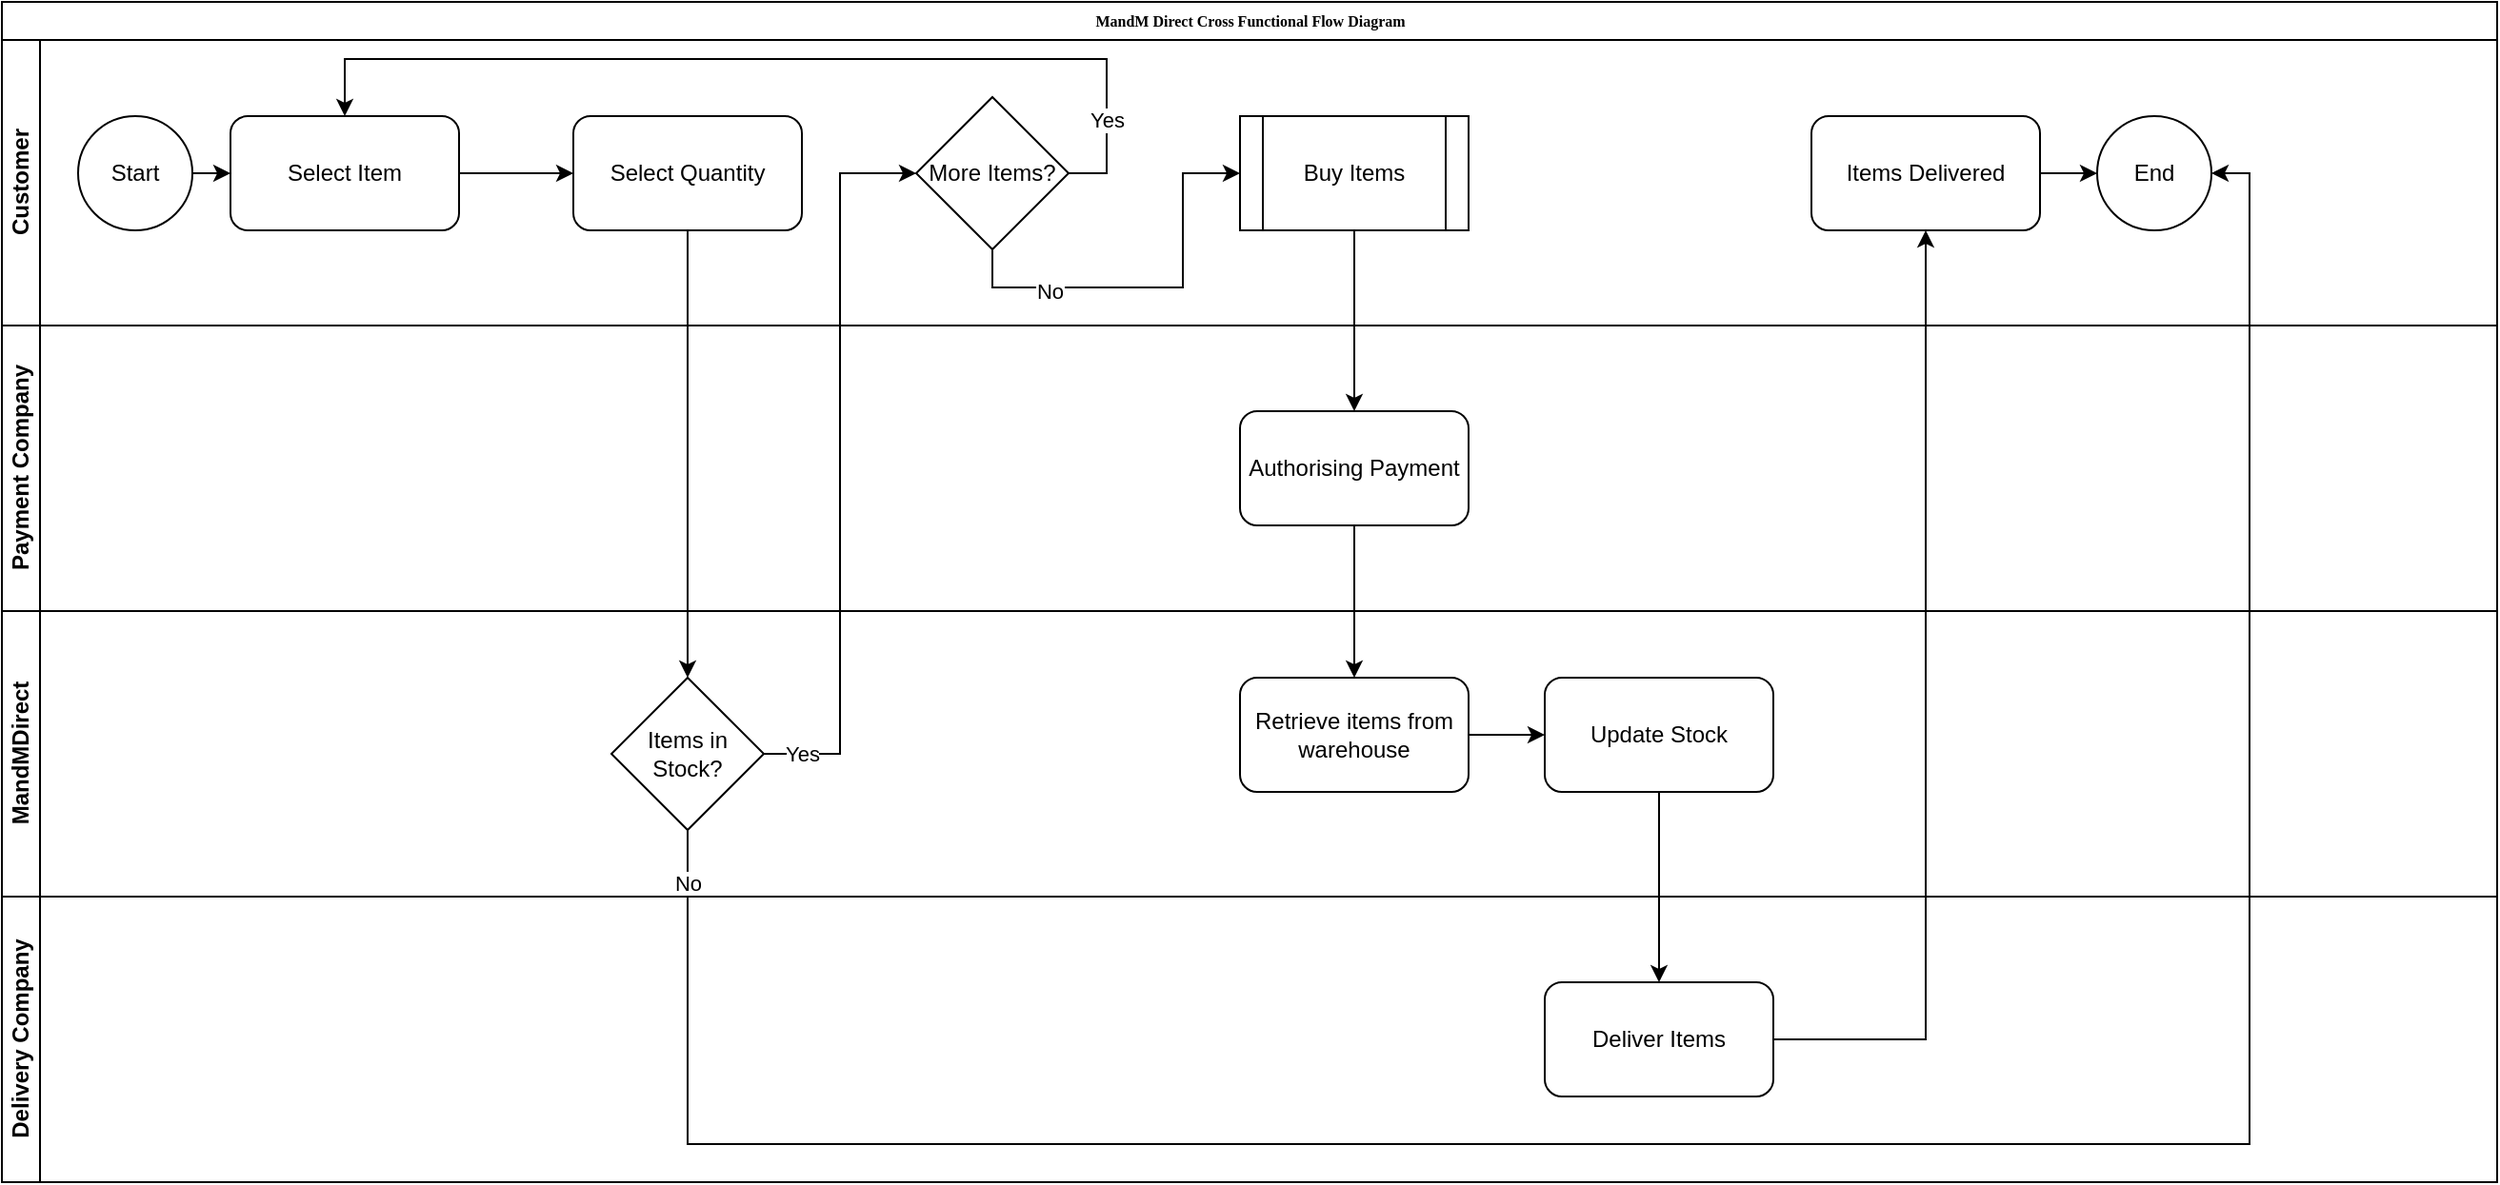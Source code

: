 <mxfile version="15.4.3" type="github">
  <diagram name="Page-1" id="c7488fd3-1785-93aa-aadb-54a6760d102a">
    <mxGraphModel dx="1422" dy="882" grid="1" gridSize="10" guides="1" tooltips="1" connect="1" arrows="1" fold="1" page="1" pageScale="1" pageWidth="1100" pageHeight="850" background="none" math="0" shadow="0">
      <root>
        <mxCell id="0" />
        <mxCell id="1" parent="0" />
        <mxCell id="2b4e8129b02d487f-1" value="MandM Direct Cross Functional Flow Diagram" style="swimlane;html=1;childLayout=stackLayout;horizontal=1;startSize=20;horizontalStack=0;rounded=0;shadow=0;labelBackgroundColor=none;strokeWidth=1;fontFamily=Verdana;fontSize=8;align=center;" parent="1" vertex="1">
          <mxGeometry x="180" y="70" width="1310" height="470" as="geometry" />
        </mxCell>
        <mxCell id="2b4e8129b02d487f-2" value="Customer" style="swimlane;html=1;startSize=20;horizontal=0;" parent="2b4e8129b02d487f-1" vertex="1">
          <mxGeometry y="20" width="1310" height="150" as="geometry" />
        </mxCell>
        <mxCell id="Obyj6pb3WfSG6S7AB-y4-52" style="edgeStyle=none;rounded=0;orthogonalLoop=1;jettySize=auto;html=1;exitX=1;exitY=0.5;exitDx=0;exitDy=0;entryX=0;entryY=0.5;entryDx=0;entryDy=0;" edge="1" parent="2b4e8129b02d487f-2" source="Obyj6pb3WfSG6S7AB-y4-9" target="Obyj6pb3WfSG6S7AB-y4-39">
          <mxGeometry relative="1" as="geometry" />
        </mxCell>
        <mxCell id="Obyj6pb3WfSG6S7AB-y4-9" value="Start" style="ellipse;whiteSpace=wrap;html=1;aspect=fixed;" vertex="1" parent="2b4e8129b02d487f-2">
          <mxGeometry x="40" y="40" width="60" height="60" as="geometry" />
        </mxCell>
        <mxCell id="Obyj6pb3WfSG6S7AB-y4-15" value="End" style="ellipse;whiteSpace=wrap;html=1;aspect=fixed;" vertex="1" parent="2b4e8129b02d487f-2">
          <mxGeometry x="1100" y="40" width="60" height="60" as="geometry" />
        </mxCell>
        <mxCell id="Obyj6pb3WfSG6S7AB-y4-19" value="Buy Items" style="shape=process;whiteSpace=wrap;html=1;backgroundOutline=1;" vertex="1" parent="2b4e8129b02d487f-2">
          <mxGeometry x="650" y="40" width="120" height="60" as="geometry" />
        </mxCell>
        <mxCell id="Obyj6pb3WfSG6S7AB-y4-53" style="edgeStyle=none;rounded=0;orthogonalLoop=1;jettySize=auto;html=1;exitX=1;exitY=0.5;exitDx=0;exitDy=0;" edge="1" parent="2b4e8129b02d487f-2" source="Obyj6pb3WfSG6S7AB-y4-39" target="Obyj6pb3WfSG6S7AB-y4-50">
          <mxGeometry relative="1" as="geometry" />
        </mxCell>
        <mxCell id="Obyj6pb3WfSG6S7AB-y4-39" value="Select Item" style="rounded=1;whiteSpace=wrap;html=1;" vertex="1" parent="2b4e8129b02d487f-2">
          <mxGeometry x="120" y="40" width="120" height="60" as="geometry" />
        </mxCell>
        <mxCell id="Obyj6pb3WfSG6S7AB-y4-50" value="Select Quantity" style="rounded=1;whiteSpace=wrap;html=1;" vertex="1" parent="2b4e8129b02d487f-2">
          <mxGeometry x="300" y="40" width="120" height="60" as="geometry" />
        </mxCell>
        <mxCell id="Obyj6pb3WfSG6S7AB-y4-58" style="edgeStyle=none;rounded=0;orthogonalLoop=1;jettySize=auto;html=1;exitX=1;exitY=0.5;exitDx=0;exitDy=0;entryX=0;entryY=0.5;entryDx=0;entryDy=0;" edge="1" parent="2b4e8129b02d487f-2" source="Obyj6pb3WfSG6S7AB-y4-57" target="Obyj6pb3WfSG6S7AB-y4-15">
          <mxGeometry relative="1" as="geometry" />
        </mxCell>
        <mxCell id="Obyj6pb3WfSG6S7AB-y4-57" value="Items Delivered" style="rounded=1;whiteSpace=wrap;html=1;" vertex="1" parent="2b4e8129b02d487f-2">
          <mxGeometry x="950" y="40" width="120" height="60" as="geometry" />
        </mxCell>
        <mxCell id="Obyj6pb3WfSG6S7AB-y4-60" value="Yes" style="edgeStyle=none;rounded=0;orthogonalLoop=1;jettySize=auto;html=1;exitX=1;exitY=0.5;exitDx=0;exitDy=0;entryX=0.5;entryY=0;entryDx=0;entryDy=0;" edge="1" parent="2b4e8129b02d487f-2" source="Obyj6pb3WfSG6S7AB-y4-59" target="Obyj6pb3WfSG6S7AB-y4-39">
          <mxGeometry x="-0.81" relative="1" as="geometry">
            <Array as="points">
              <mxPoint x="580" y="70" />
              <mxPoint x="580" y="10" />
              <mxPoint x="180" y="10" />
            </Array>
            <mxPoint as="offset" />
          </mxGeometry>
        </mxCell>
        <mxCell id="Obyj6pb3WfSG6S7AB-y4-63" value="No" style="edgeStyle=none;rounded=0;orthogonalLoop=1;jettySize=auto;html=1;exitX=0.5;exitY=1;exitDx=0;exitDy=0;entryX=0;entryY=0.5;entryDx=0;entryDy=0;" edge="1" parent="2b4e8129b02d487f-2" source="Obyj6pb3WfSG6S7AB-y4-59" target="Obyj6pb3WfSG6S7AB-y4-19">
          <mxGeometry x="-0.53" y="-2" relative="1" as="geometry">
            <Array as="points">
              <mxPoint x="520" y="130" />
              <mxPoint x="620" y="130" />
              <mxPoint x="620" y="70" />
            </Array>
            <mxPoint as="offset" />
          </mxGeometry>
        </mxCell>
        <mxCell id="Obyj6pb3WfSG6S7AB-y4-59" value="More Items?" style="rhombus;whiteSpace=wrap;html=1;" vertex="1" parent="2b4e8129b02d487f-2">
          <mxGeometry x="480" y="30" width="80" height="80" as="geometry" />
        </mxCell>
        <mxCell id="2b4e8129b02d487f-4" value="Payment Company" style="swimlane;html=1;startSize=20;horizontal=0;" parent="2b4e8129b02d487f-1" vertex="1">
          <mxGeometry y="170" width="1310" height="150" as="geometry" />
        </mxCell>
        <mxCell id="Obyj6pb3WfSG6S7AB-y4-22" value="Authorising Payment" style="rounded=1;whiteSpace=wrap;html=1;" vertex="1" parent="2b4e8129b02d487f-4">
          <mxGeometry x="650" y="45" width="120" height="60" as="geometry" />
        </mxCell>
        <mxCell id="2b4e8129b02d487f-3" value="MandMDirect" style="swimlane;html=1;startSize=20;horizontal=0;" parent="2b4e8129b02d487f-1" vertex="1">
          <mxGeometry y="320" width="1310" height="150" as="geometry" />
        </mxCell>
        <mxCell id="Obyj6pb3WfSG6S7AB-y4-30" style="edgeStyle=none;rounded=0;orthogonalLoop=1;jettySize=auto;html=1;exitX=1;exitY=0.5;exitDx=0;exitDy=0;entryX=0;entryY=0.5;entryDx=0;entryDy=0;" edge="1" parent="2b4e8129b02d487f-3" source="Obyj6pb3WfSG6S7AB-y4-29" target="Obyj6pb3WfSG6S7AB-y4-28">
          <mxGeometry relative="1" as="geometry" />
        </mxCell>
        <mxCell id="Obyj6pb3WfSG6S7AB-y4-29" value="Retrieve items from warehouse" style="rounded=1;whiteSpace=wrap;html=1;" vertex="1" parent="2b4e8129b02d487f-3">
          <mxGeometry x="650" y="35" width="120" height="60" as="geometry" />
        </mxCell>
        <mxCell id="Obyj6pb3WfSG6S7AB-y4-28" value="Update Stock" style="rounded=1;whiteSpace=wrap;html=1;" vertex="1" parent="2b4e8129b02d487f-3">
          <mxGeometry x="810" y="35" width="120" height="60" as="geometry" />
        </mxCell>
        <mxCell id="Obyj6pb3WfSG6S7AB-y4-33" value="Items in Stock?" style="rhombus;whiteSpace=wrap;html=1;" vertex="1" parent="2b4e8129b02d487f-3">
          <mxGeometry x="320" y="35" width="80" height="80" as="geometry" />
        </mxCell>
        <mxCell id="Obyj6pb3WfSG6S7AB-y4-36" style="edgeStyle=none;rounded=0;orthogonalLoop=1;jettySize=auto;html=1;exitX=0.5;exitY=1;exitDx=0;exitDy=0;entryX=0.5;entryY=0;entryDx=0;entryDy=0;" edge="1" parent="2b4e8129b02d487f-1" source="Obyj6pb3WfSG6S7AB-y4-22" target="Obyj6pb3WfSG6S7AB-y4-29">
          <mxGeometry relative="1" as="geometry" />
        </mxCell>
        <mxCell id="Obyj6pb3WfSG6S7AB-y4-37" value="No" style="edgeStyle=none;rounded=0;orthogonalLoop=1;jettySize=auto;html=1;exitX=0.5;exitY=1;exitDx=0;exitDy=0;entryX=1;entryY=0.5;entryDx=0;entryDy=0;" edge="1" parent="2b4e8129b02d487f-1" source="Obyj6pb3WfSG6S7AB-y4-33" target="Obyj6pb3WfSG6S7AB-y4-15">
          <mxGeometry x="-0.963" relative="1" as="geometry">
            <Array as="points">
              <mxPoint x="360" y="600" />
              <mxPoint x="1180" y="600" />
              <mxPoint x="1180" y="90" />
            </Array>
            <mxPoint as="offset" />
          </mxGeometry>
        </mxCell>
        <mxCell id="Obyj6pb3WfSG6S7AB-y4-54" style="edgeStyle=none;rounded=0;orthogonalLoop=1;jettySize=auto;html=1;exitX=0.5;exitY=1;exitDx=0;exitDy=0;entryX=0.5;entryY=0;entryDx=0;entryDy=0;" edge="1" parent="2b4e8129b02d487f-1" source="Obyj6pb3WfSG6S7AB-y4-50" target="Obyj6pb3WfSG6S7AB-y4-33">
          <mxGeometry relative="1" as="geometry" />
        </mxCell>
        <mxCell id="Obyj6pb3WfSG6S7AB-y4-56" style="edgeStyle=none;rounded=0;orthogonalLoop=1;jettySize=auto;html=1;exitX=0.5;exitY=1;exitDx=0;exitDy=0;entryX=0.5;entryY=0;entryDx=0;entryDy=0;" edge="1" parent="2b4e8129b02d487f-1" source="Obyj6pb3WfSG6S7AB-y4-19" target="Obyj6pb3WfSG6S7AB-y4-22">
          <mxGeometry relative="1" as="geometry" />
        </mxCell>
        <mxCell id="Obyj6pb3WfSG6S7AB-y4-61" value="Yes" style="edgeStyle=none;rounded=0;orthogonalLoop=1;jettySize=auto;html=1;exitX=1;exitY=0.5;exitDx=0;exitDy=0;" edge="1" parent="2b4e8129b02d487f-1" source="Obyj6pb3WfSG6S7AB-y4-33">
          <mxGeometry x="-0.896" relative="1" as="geometry">
            <mxPoint x="480" y="90" as="targetPoint" />
            <Array as="points">
              <mxPoint x="440" y="395" />
              <mxPoint x="440" y="90" />
            </Array>
            <mxPoint as="offset" />
          </mxGeometry>
        </mxCell>
        <mxCell id="Obyj6pb3WfSG6S7AB-y4-1" value="Delivery Company" style="swimlane;html=1;startSize=20;horizontal=0;" vertex="1" parent="1">
          <mxGeometry x="180" y="540" width="1310" height="150" as="geometry" />
        </mxCell>
        <mxCell id="Obyj6pb3WfSG6S7AB-y4-27" value="Deliver Items" style="rounded=1;whiteSpace=wrap;html=1;" vertex="1" parent="Obyj6pb3WfSG6S7AB-y4-1">
          <mxGeometry x="810" y="45" width="120" height="60" as="geometry" />
        </mxCell>
        <mxCell id="Obyj6pb3WfSG6S7AB-y4-31" style="edgeStyle=none;rounded=0;orthogonalLoop=1;jettySize=auto;html=1;exitX=0.5;exitY=1;exitDx=0;exitDy=0;entryX=0.5;entryY=0;entryDx=0;entryDy=0;" edge="1" parent="1" source="Obyj6pb3WfSG6S7AB-y4-28" target="Obyj6pb3WfSG6S7AB-y4-27">
          <mxGeometry relative="1" as="geometry" />
        </mxCell>
        <mxCell id="Obyj6pb3WfSG6S7AB-y4-32" style="edgeStyle=none;rounded=0;orthogonalLoop=1;jettySize=auto;html=1;exitX=1;exitY=0.5;exitDx=0;exitDy=0;" edge="1" parent="1" source="Obyj6pb3WfSG6S7AB-y4-27" target="Obyj6pb3WfSG6S7AB-y4-57">
          <mxGeometry relative="1" as="geometry">
            <mxPoint x="1280" y="180" as="targetPoint" />
            <Array as="points">
              <mxPoint x="1190" y="615" />
            </Array>
          </mxGeometry>
        </mxCell>
      </root>
    </mxGraphModel>
  </diagram>
</mxfile>
